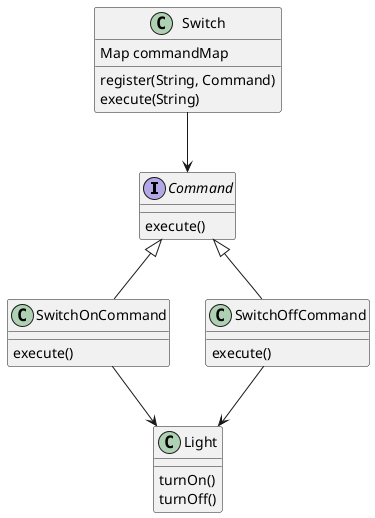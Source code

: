 @startuml

interface Command {
  execute()
}

class Light{
  turnOn()
  turnOff()
}

class Switch {
  Map commandMap
  register(String, Command)
  execute(String)
}

class SwitchOnCommand {
  execute()
}

class SwitchOffCommand {
  execute()
}

Command <|-- SwitchOnCommand
Command <|-- SwitchOffCommand
Switch --> Command
SwitchOnCommand --> Light
SwitchOffCommand --> Light

@enduml